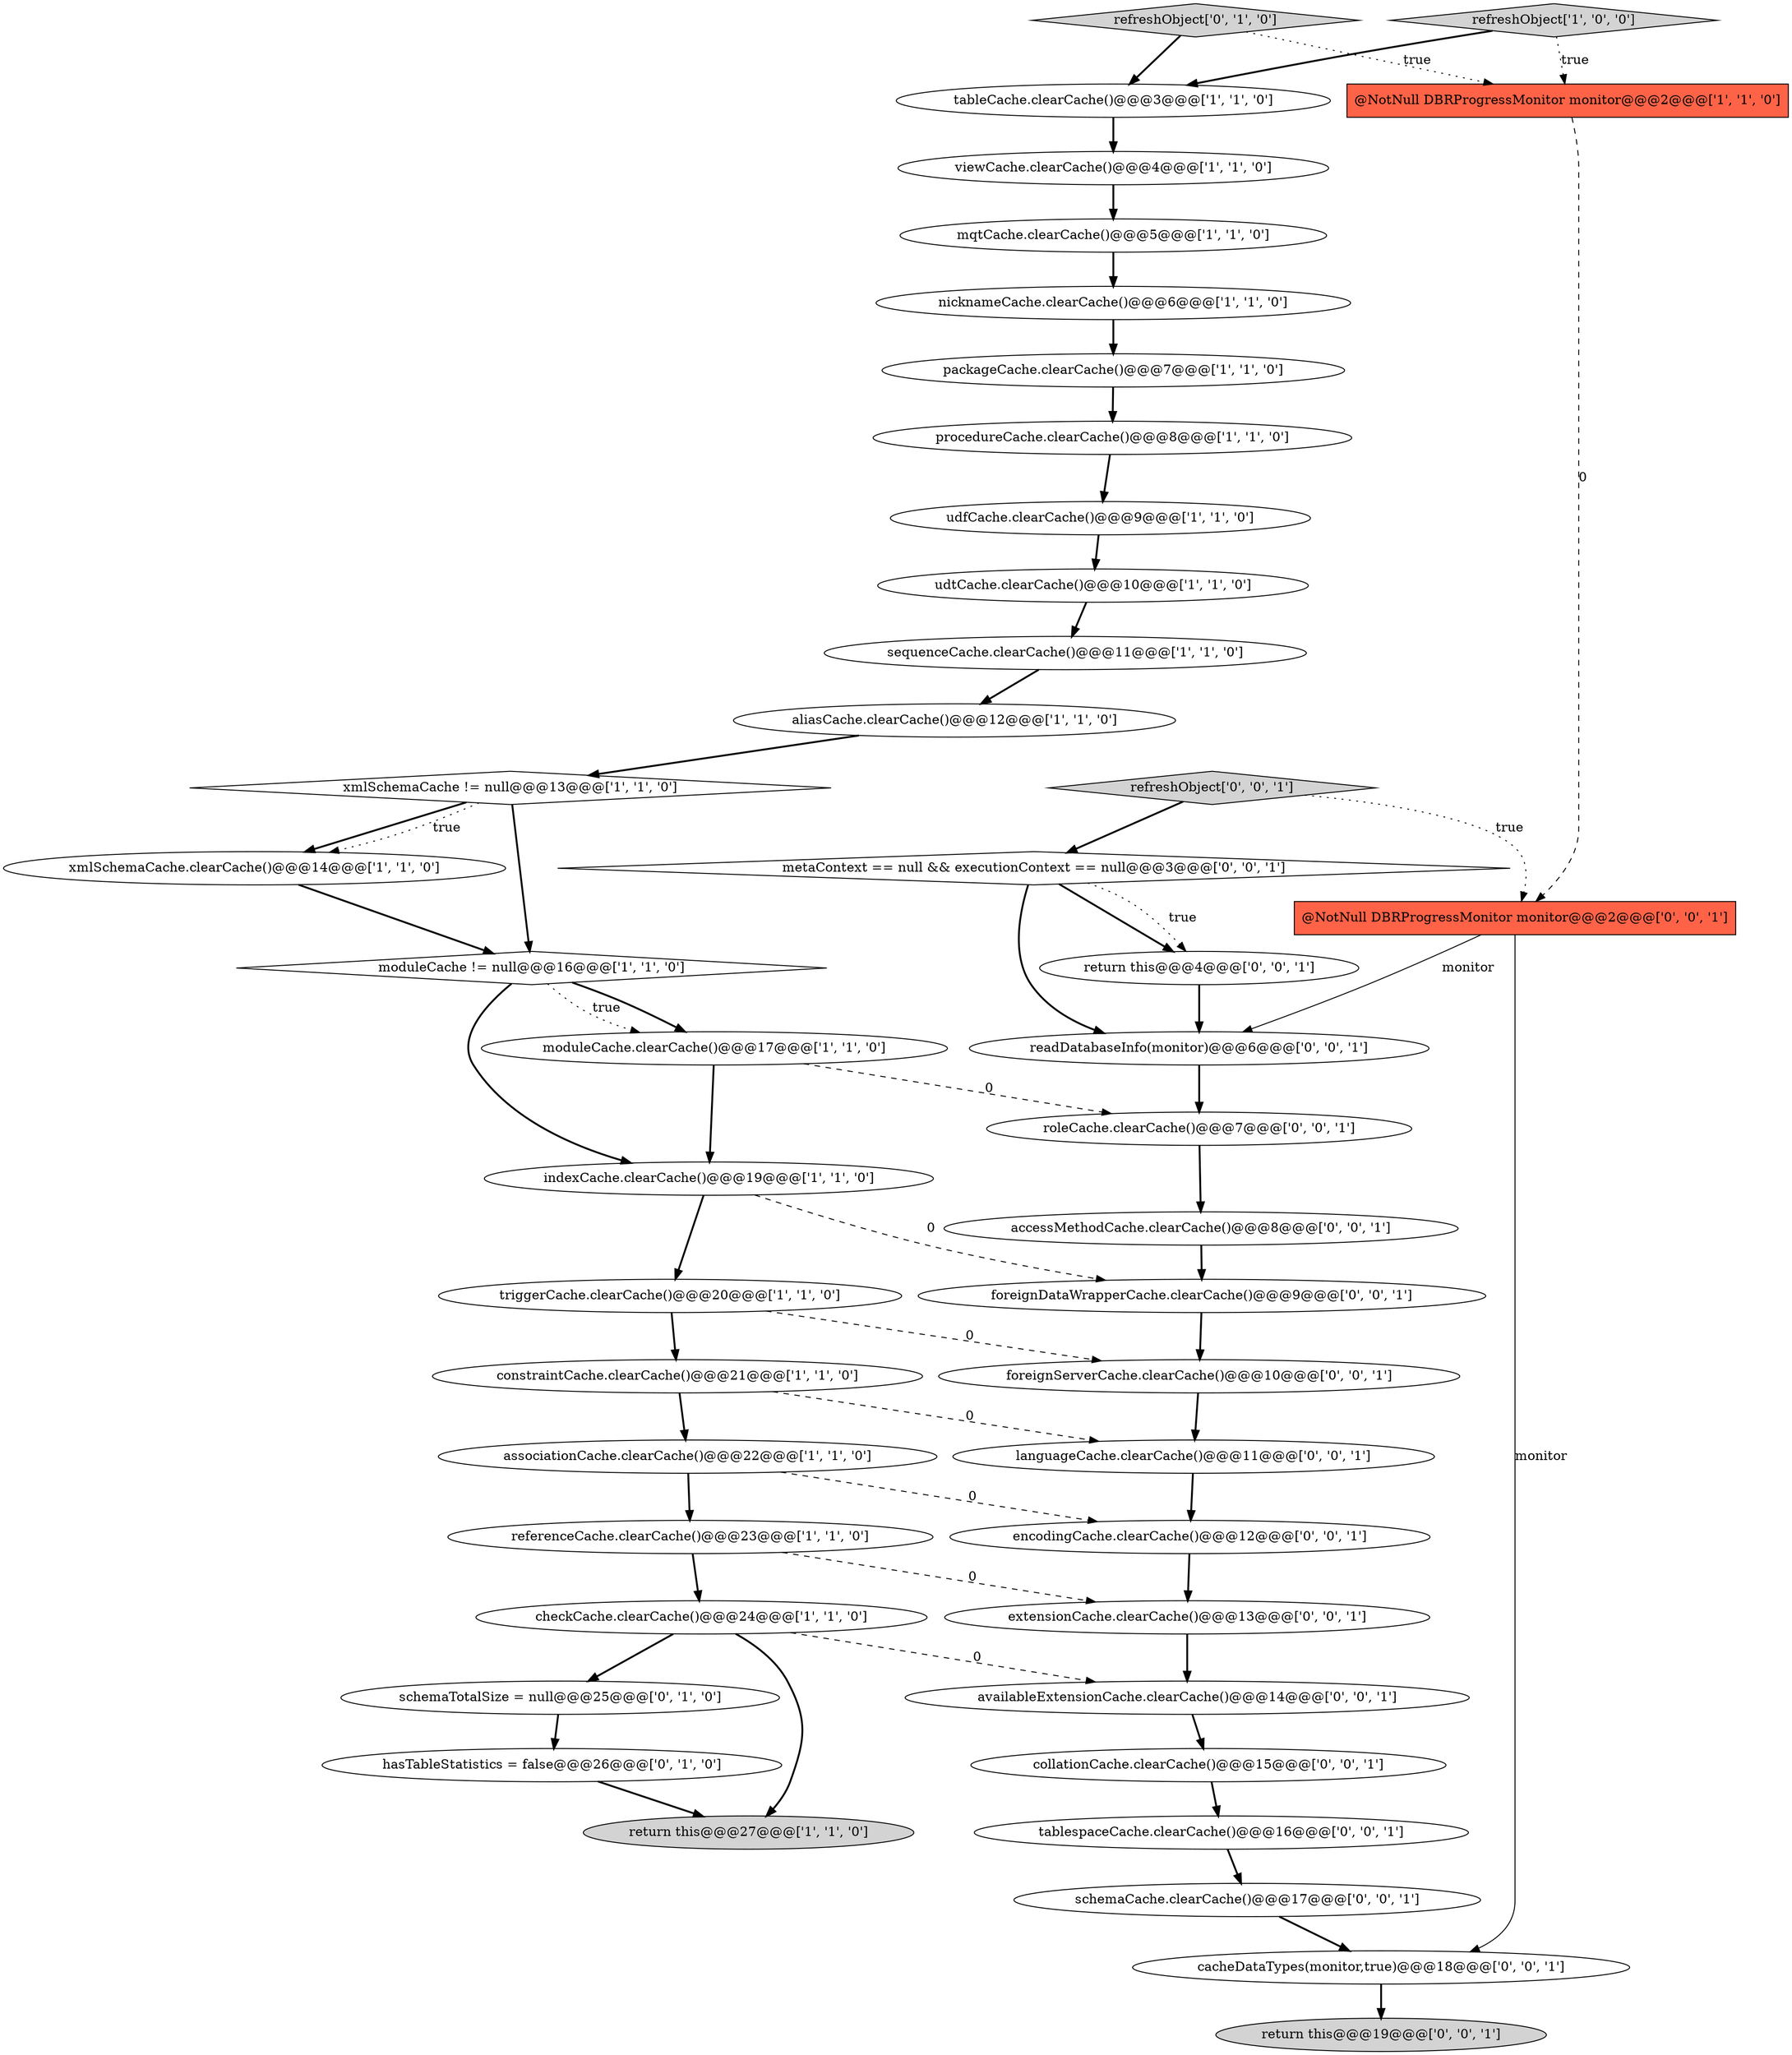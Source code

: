 digraph {
5 [style = filled, label = "mqtCache.clearCache()@@@5@@@['1', '1', '0']", fillcolor = white, shape = ellipse image = "AAA0AAABBB1BBB"];
37 [style = filled, label = "extensionCache.clearCache()@@@13@@@['0', '0', '1']", fillcolor = white, shape = ellipse image = "AAA0AAABBB3BBB"];
38 [style = filled, label = "languageCache.clearCache()@@@11@@@['0', '0', '1']", fillcolor = white, shape = ellipse image = "AAA0AAABBB3BBB"];
12 [style = filled, label = "indexCache.clearCache()@@@19@@@['1', '1', '0']", fillcolor = white, shape = ellipse image = "AAA0AAABBB1BBB"];
10 [style = filled, label = "triggerCache.clearCache()@@@20@@@['1', '1', '0']", fillcolor = white, shape = ellipse image = "AAA0AAABBB1BBB"];
33 [style = filled, label = "return this@@@19@@@['0', '0', '1']", fillcolor = lightgray, shape = ellipse image = "AAA0AAABBB3BBB"];
7 [style = filled, label = "@NotNull DBRProgressMonitor monitor@@@2@@@['1', '1', '0']", fillcolor = tomato, shape = box image = "AAA0AAABBB1BBB"];
24 [style = filled, label = "refreshObject['0', '1', '0']", fillcolor = lightgray, shape = diamond image = "AAA0AAABBB2BBB"];
35 [style = filled, label = "readDatabaseInfo(monitor)@@@6@@@['0', '0', '1']", fillcolor = white, shape = ellipse image = "AAA0AAABBB3BBB"];
25 [style = filled, label = "hasTableStatistics = false@@@26@@@['0', '1', '0']", fillcolor = white, shape = ellipse image = "AAA1AAABBB2BBB"];
43 [style = filled, label = "cacheDataTypes(monitor,true)@@@18@@@['0', '0', '1']", fillcolor = white, shape = ellipse image = "AAA0AAABBB3BBB"];
22 [style = filled, label = "packageCache.clearCache()@@@7@@@['1', '1', '0']", fillcolor = white, shape = ellipse image = "AAA0AAABBB1BBB"];
15 [style = filled, label = "constraintCache.clearCache()@@@21@@@['1', '1', '0']", fillcolor = white, shape = ellipse image = "AAA0AAABBB1BBB"];
28 [style = filled, label = "schemaCache.clearCache()@@@17@@@['0', '0', '1']", fillcolor = white, shape = ellipse image = "AAA0AAABBB3BBB"];
8 [style = filled, label = "procedureCache.clearCache()@@@8@@@['1', '1', '0']", fillcolor = white, shape = ellipse image = "AAA0AAABBB1BBB"];
4 [style = filled, label = "refreshObject['1', '0', '0']", fillcolor = lightgray, shape = diamond image = "AAA0AAABBB1BBB"];
18 [style = filled, label = "udfCache.clearCache()@@@9@@@['1', '1', '0']", fillcolor = white, shape = ellipse image = "AAA0AAABBB1BBB"];
13 [style = filled, label = "associationCache.clearCache()@@@22@@@['1', '1', '0']", fillcolor = white, shape = ellipse image = "AAA0AAABBB1BBB"];
27 [style = filled, label = "collationCache.clearCache()@@@15@@@['0', '0', '1']", fillcolor = white, shape = ellipse image = "AAA0AAABBB3BBB"];
40 [style = filled, label = "metaContext == null && executionContext == null@@@3@@@['0', '0', '1']", fillcolor = white, shape = diamond image = "AAA0AAABBB3BBB"];
42 [style = filled, label = "availableExtensionCache.clearCache()@@@14@@@['0', '0', '1']", fillcolor = white, shape = ellipse image = "AAA0AAABBB3BBB"];
2 [style = filled, label = "udtCache.clearCache()@@@10@@@['1', '1', '0']", fillcolor = white, shape = ellipse image = "AAA0AAABBB1BBB"];
20 [style = filled, label = "xmlSchemaCache.clearCache()@@@14@@@['1', '1', '0']", fillcolor = white, shape = ellipse image = "AAA0AAABBB1BBB"];
30 [style = filled, label = "return this@@@4@@@['0', '0', '1']", fillcolor = white, shape = ellipse image = "AAA0AAABBB3BBB"];
17 [style = filled, label = "return this@@@27@@@['1', '1', '0']", fillcolor = lightgray, shape = ellipse image = "AAA0AAABBB1BBB"];
19 [style = filled, label = "moduleCache != null@@@16@@@['1', '1', '0']", fillcolor = white, shape = diamond image = "AAA0AAABBB1BBB"];
34 [style = filled, label = "encodingCache.clearCache()@@@12@@@['0', '0', '1']", fillcolor = white, shape = ellipse image = "AAA0AAABBB3BBB"];
36 [style = filled, label = "foreignServerCache.clearCache()@@@10@@@['0', '0', '1']", fillcolor = white, shape = ellipse image = "AAA0AAABBB3BBB"];
32 [style = filled, label = "refreshObject['0', '0', '1']", fillcolor = lightgray, shape = diamond image = "AAA0AAABBB3BBB"];
1 [style = filled, label = "nicknameCache.clearCache()@@@6@@@['1', '1', '0']", fillcolor = white, shape = ellipse image = "AAA0AAABBB1BBB"];
26 [style = filled, label = "@NotNull DBRProgressMonitor monitor@@@2@@@['0', '0', '1']", fillcolor = tomato, shape = box image = "AAA0AAABBB3BBB"];
21 [style = filled, label = "moduleCache.clearCache()@@@17@@@['1', '1', '0']", fillcolor = white, shape = ellipse image = "AAA0AAABBB1BBB"];
23 [style = filled, label = "schemaTotalSize = null@@@25@@@['0', '1', '0']", fillcolor = white, shape = ellipse image = "AAA1AAABBB2BBB"];
11 [style = filled, label = "xmlSchemaCache != null@@@13@@@['1', '1', '0']", fillcolor = white, shape = diamond image = "AAA0AAABBB1BBB"];
29 [style = filled, label = "accessMethodCache.clearCache()@@@8@@@['0', '0', '1']", fillcolor = white, shape = ellipse image = "AAA0AAABBB3BBB"];
0 [style = filled, label = "referenceCache.clearCache()@@@23@@@['1', '1', '0']", fillcolor = white, shape = ellipse image = "AAA0AAABBB1BBB"];
6 [style = filled, label = "aliasCache.clearCache()@@@12@@@['1', '1', '0']", fillcolor = white, shape = ellipse image = "AAA0AAABBB1BBB"];
39 [style = filled, label = "tablespaceCache.clearCache()@@@16@@@['0', '0', '1']", fillcolor = white, shape = ellipse image = "AAA0AAABBB3BBB"];
41 [style = filled, label = "foreignDataWrapperCache.clearCache()@@@9@@@['0', '0', '1']", fillcolor = white, shape = ellipse image = "AAA0AAABBB3BBB"];
3 [style = filled, label = "viewCache.clearCache()@@@4@@@['1', '1', '0']", fillcolor = white, shape = ellipse image = "AAA0AAABBB1BBB"];
14 [style = filled, label = "sequenceCache.clearCache()@@@11@@@['1', '1', '0']", fillcolor = white, shape = ellipse image = "AAA0AAABBB1BBB"];
9 [style = filled, label = "tableCache.clearCache()@@@3@@@['1', '1', '0']", fillcolor = white, shape = ellipse image = "AAA0AAABBB1BBB"];
16 [style = filled, label = "checkCache.clearCache()@@@24@@@['1', '1', '0']", fillcolor = white, shape = ellipse image = "AAA0AAABBB1BBB"];
31 [style = filled, label = "roleCache.clearCache()@@@7@@@['0', '0', '1']", fillcolor = white, shape = ellipse image = "AAA0AAABBB3BBB"];
40->30 [style = bold, label=""];
19->21 [style = dotted, label="true"];
26->35 [style = solid, label="monitor"];
42->27 [style = bold, label=""];
26->43 [style = solid, label="monitor"];
23->25 [style = bold, label=""];
27->39 [style = bold, label=""];
22->8 [style = bold, label=""];
11->20 [style = bold, label=""];
18->2 [style = bold, label=""];
39->28 [style = bold, label=""];
32->40 [style = bold, label=""];
35->31 [style = bold, label=""];
13->0 [style = bold, label=""];
0->37 [style = dashed, label="0"];
4->7 [style = dotted, label="true"];
5->1 [style = bold, label=""];
6->11 [style = bold, label=""];
24->7 [style = dotted, label="true"];
10->36 [style = dashed, label="0"];
9->3 [style = bold, label=""];
32->26 [style = dotted, label="true"];
38->34 [style = bold, label=""];
29->41 [style = bold, label=""];
12->41 [style = dashed, label="0"];
41->36 [style = bold, label=""];
25->17 [style = bold, label=""];
3->5 [style = bold, label=""];
21->12 [style = bold, label=""];
20->19 [style = bold, label=""];
8->18 [style = bold, label=""];
19->21 [style = bold, label=""];
12->10 [style = bold, label=""];
15->38 [style = dashed, label="0"];
28->43 [style = bold, label=""];
16->23 [style = bold, label=""];
16->42 [style = dashed, label="0"];
37->42 [style = bold, label=""];
11->19 [style = bold, label=""];
4->9 [style = bold, label=""];
15->13 [style = bold, label=""];
14->6 [style = bold, label=""];
11->20 [style = dotted, label="true"];
24->9 [style = bold, label=""];
2->14 [style = bold, label=""];
10->15 [style = bold, label=""];
16->17 [style = bold, label=""];
30->35 [style = bold, label=""];
36->38 [style = bold, label=""];
31->29 [style = bold, label=""];
13->34 [style = dashed, label="0"];
1->22 [style = bold, label=""];
40->35 [style = bold, label=""];
7->26 [style = dashed, label="0"];
43->33 [style = bold, label=""];
19->12 [style = bold, label=""];
21->31 [style = dashed, label="0"];
34->37 [style = bold, label=""];
40->30 [style = dotted, label="true"];
0->16 [style = bold, label=""];
}
